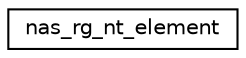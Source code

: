 digraph "Graphical Class Hierarchy"
{
 // LATEX_PDF_SIZE
  edge [fontname="Helvetica",fontsize="10",labelfontname="Helvetica",labelfontsize="10"];
  node [fontname="Helvetica",fontsize="10",shape=record];
  rankdir="LR";
  Node0 [label="nas_rg_nt_element",height=0.2,width=0.4,color="black", fillcolor="white", style="filled",URL="$structnas__rg__nt__element.html",tooltip=" "];
}
